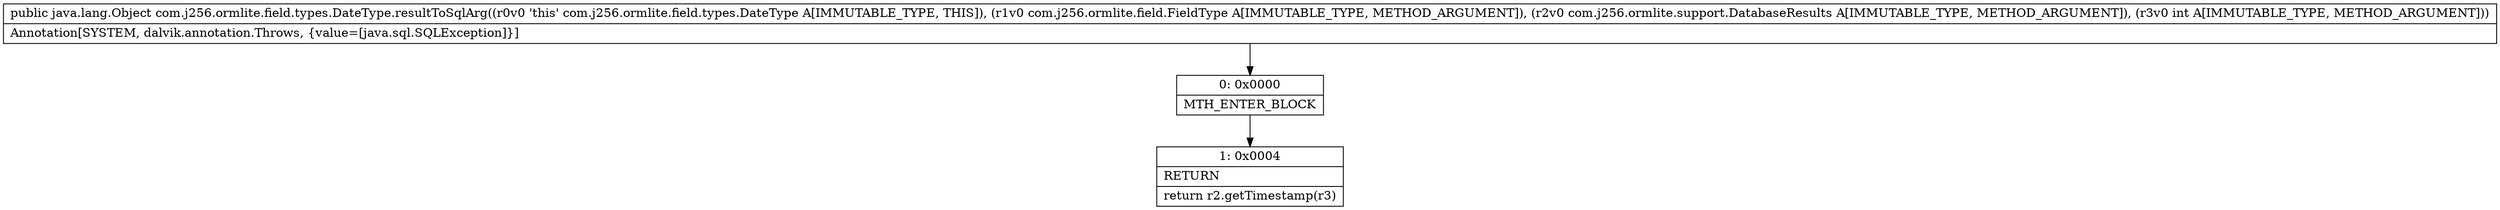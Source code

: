 digraph "CFG forcom.j256.ormlite.field.types.DateType.resultToSqlArg(Lcom\/j256\/ormlite\/field\/FieldType;Lcom\/j256\/ormlite\/support\/DatabaseResults;I)Ljava\/lang\/Object;" {
Node_0 [shape=record,label="{0\:\ 0x0000|MTH_ENTER_BLOCK\l}"];
Node_1 [shape=record,label="{1\:\ 0x0004|RETURN\l|return r2.getTimestamp(r3)\l}"];
MethodNode[shape=record,label="{public java.lang.Object com.j256.ormlite.field.types.DateType.resultToSqlArg((r0v0 'this' com.j256.ormlite.field.types.DateType A[IMMUTABLE_TYPE, THIS]), (r1v0 com.j256.ormlite.field.FieldType A[IMMUTABLE_TYPE, METHOD_ARGUMENT]), (r2v0 com.j256.ormlite.support.DatabaseResults A[IMMUTABLE_TYPE, METHOD_ARGUMENT]), (r3v0 int A[IMMUTABLE_TYPE, METHOD_ARGUMENT]))  | Annotation[SYSTEM, dalvik.annotation.Throws, \{value=[java.sql.SQLException]\}]\l}"];
MethodNode -> Node_0;
Node_0 -> Node_1;
}

